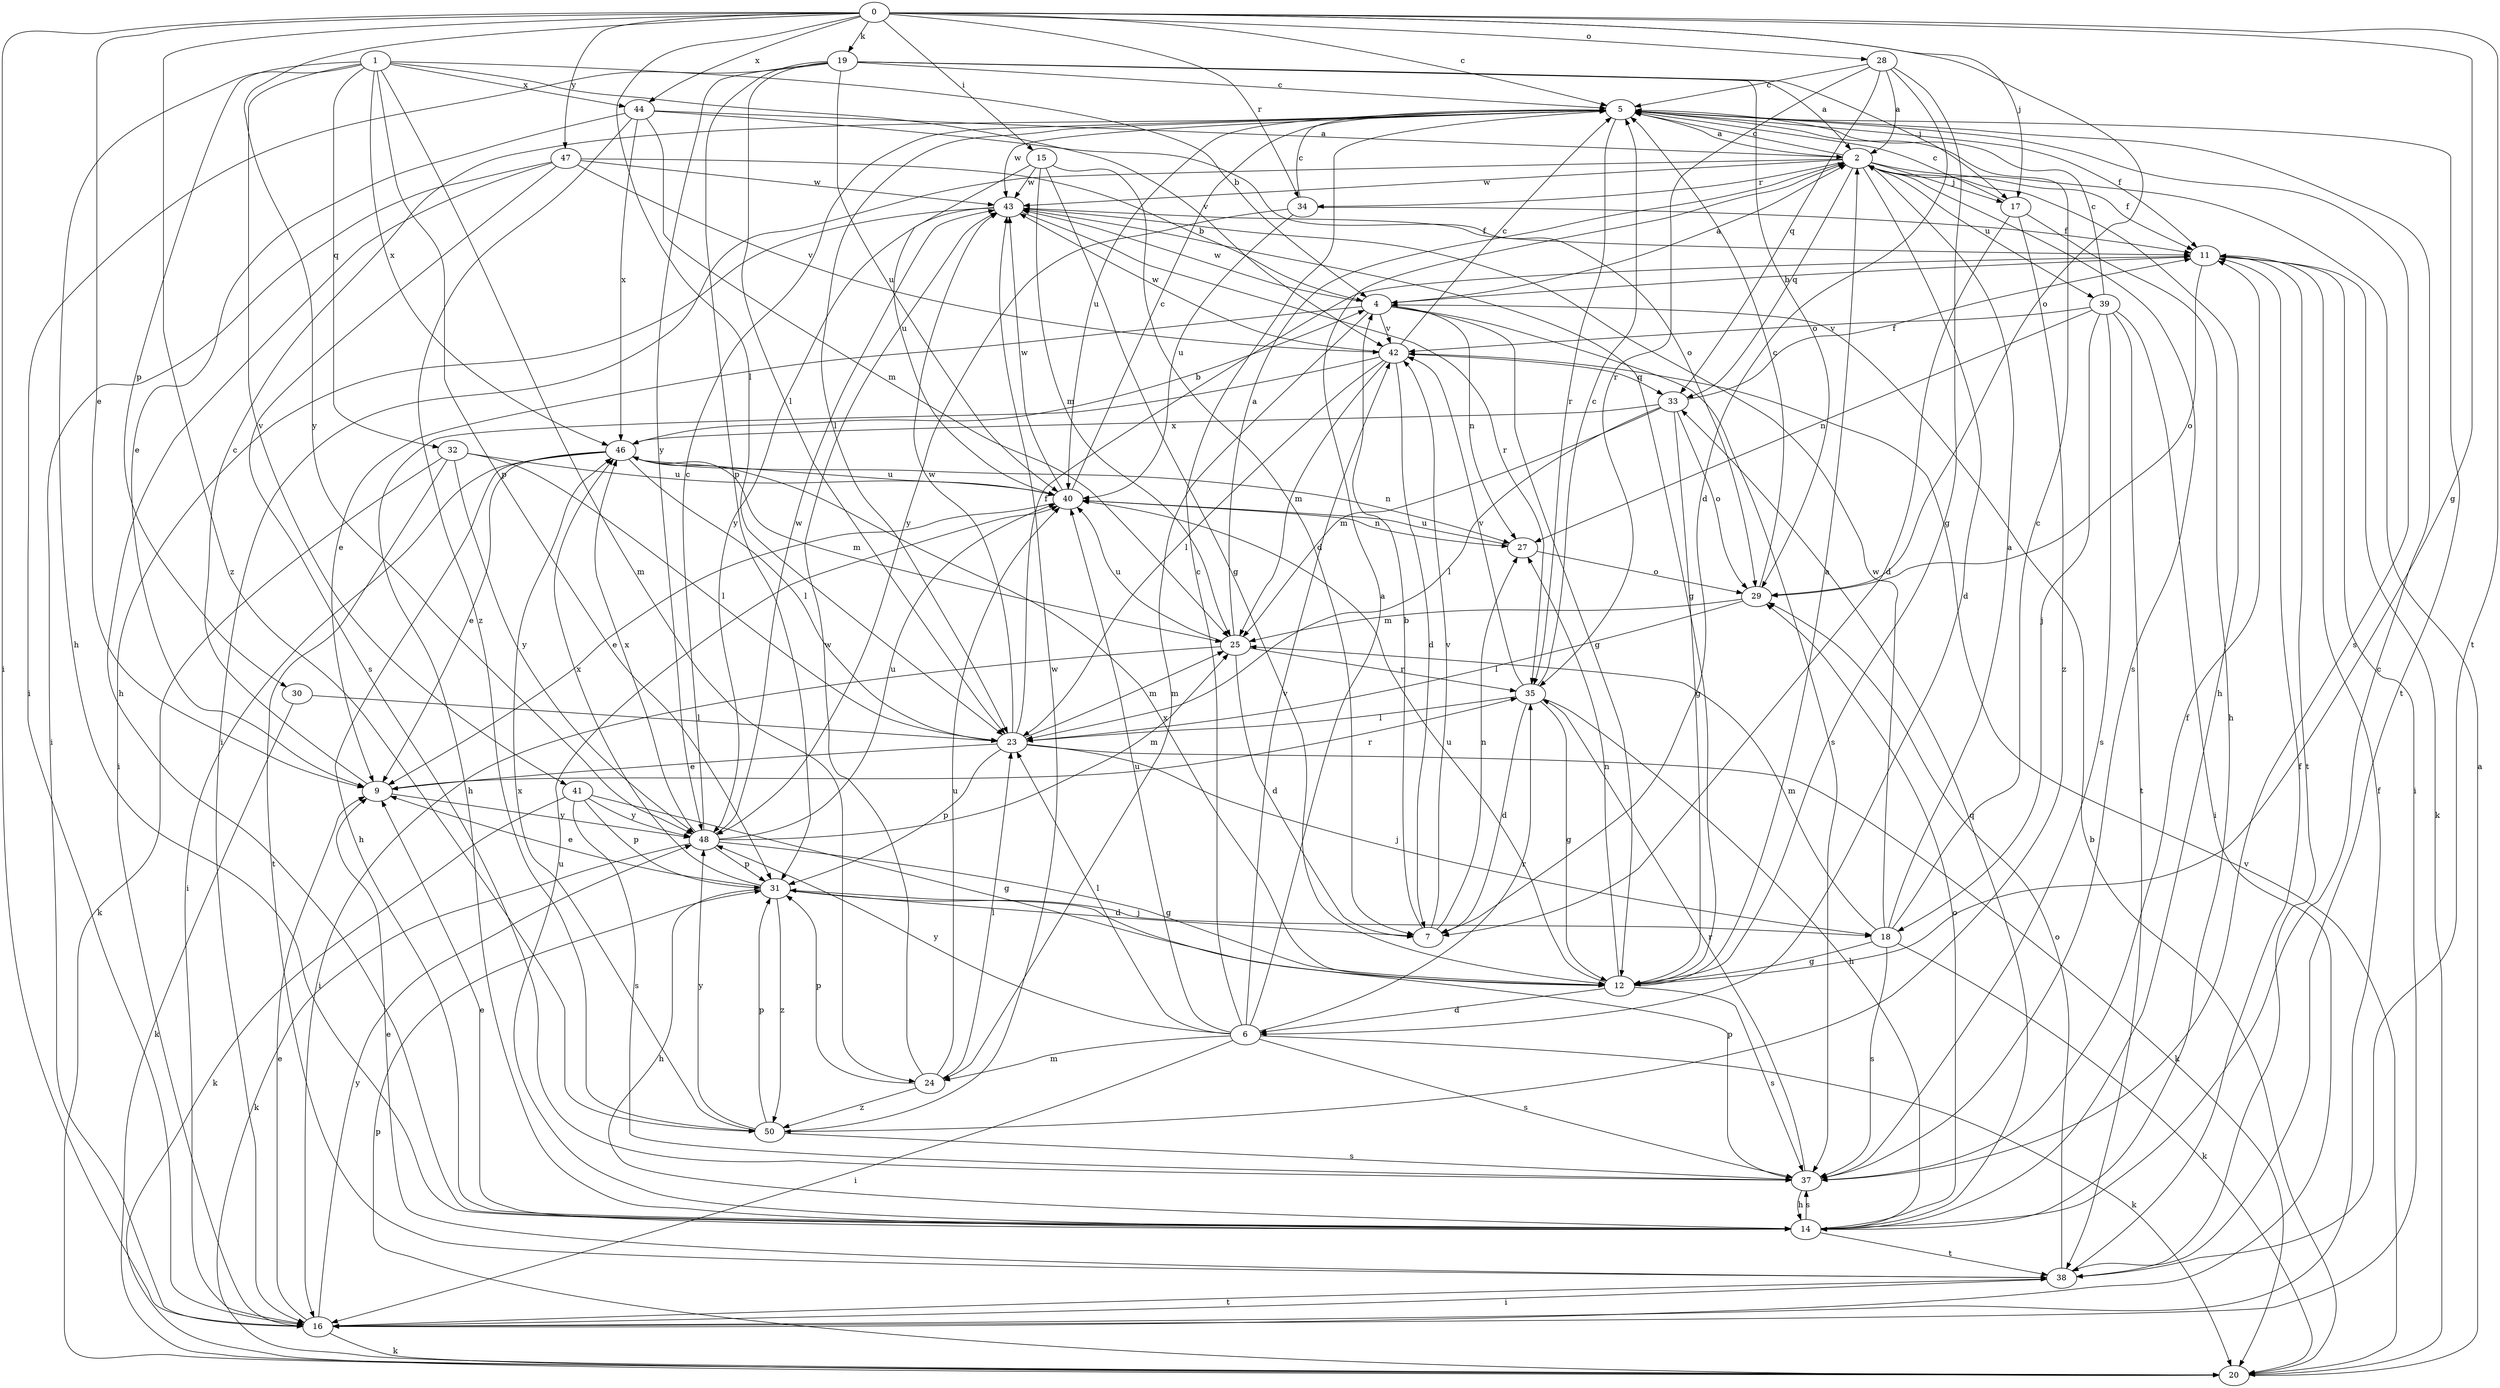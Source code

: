 strict digraph  {
0;
1;
2;
4;
5;
6;
7;
9;
11;
12;
14;
15;
16;
17;
18;
19;
20;
23;
24;
25;
27;
28;
29;
30;
31;
32;
33;
34;
35;
37;
38;
39;
40;
41;
42;
43;
44;
46;
47;
48;
50;
0 -> 5  [label=c];
0 -> 9  [label=e];
0 -> 12  [label=g];
0 -> 15  [label=i];
0 -> 16  [label=i];
0 -> 17  [label=j];
0 -> 19  [label=k];
0 -> 23  [label=l];
0 -> 28  [label=o];
0 -> 29  [label=o];
0 -> 34  [label=r];
0 -> 38  [label=t];
0 -> 44  [label=x];
0 -> 47  [label=y];
0 -> 48  [label=y];
0 -> 50  [label=z];
1 -> 4  [label=b];
1 -> 14  [label=h];
1 -> 24  [label=m];
1 -> 30  [label=p];
1 -> 31  [label=p];
1 -> 32  [label=q];
1 -> 41  [label=v];
1 -> 42  [label=v];
1 -> 44  [label=x];
1 -> 46  [label=x];
2 -> 5  [label=c];
2 -> 6  [label=d];
2 -> 11  [label=f];
2 -> 14  [label=h];
2 -> 16  [label=i];
2 -> 17  [label=j];
2 -> 33  [label=q];
2 -> 34  [label=r];
2 -> 37  [label=s];
2 -> 39  [label=u];
2 -> 43  [label=w];
4 -> 2  [label=a];
4 -> 9  [label=e];
4 -> 12  [label=g];
4 -> 24  [label=m];
4 -> 27  [label=n];
4 -> 37  [label=s];
4 -> 42  [label=v];
4 -> 43  [label=w];
5 -> 2  [label=a];
5 -> 11  [label=f];
5 -> 23  [label=l];
5 -> 35  [label=r];
5 -> 37  [label=s];
5 -> 38  [label=t];
5 -> 40  [label=u];
5 -> 43  [label=w];
6 -> 2  [label=a];
6 -> 5  [label=c];
6 -> 16  [label=i];
6 -> 20  [label=k];
6 -> 23  [label=l];
6 -> 24  [label=m];
6 -> 35  [label=r];
6 -> 37  [label=s];
6 -> 40  [label=u];
6 -> 42  [label=v];
6 -> 48  [label=y];
7 -> 4  [label=b];
7 -> 27  [label=n];
7 -> 42  [label=v];
9 -> 5  [label=c];
9 -> 35  [label=r];
9 -> 48  [label=y];
11 -> 4  [label=b];
11 -> 16  [label=i];
11 -> 20  [label=k];
11 -> 29  [label=o];
11 -> 38  [label=t];
12 -> 2  [label=a];
12 -> 6  [label=d];
12 -> 27  [label=n];
12 -> 37  [label=s];
12 -> 40  [label=u];
12 -> 46  [label=x];
14 -> 5  [label=c];
14 -> 9  [label=e];
14 -> 29  [label=o];
14 -> 33  [label=q];
14 -> 37  [label=s];
14 -> 38  [label=t];
14 -> 40  [label=u];
15 -> 7  [label=d];
15 -> 12  [label=g];
15 -> 25  [label=m];
15 -> 40  [label=u];
15 -> 43  [label=w];
16 -> 9  [label=e];
16 -> 11  [label=f];
16 -> 20  [label=k];
16 -> 38  [label=t];
16 -> 48  [label=y];
17 -> 5  [label=c];
17 -> 7  [label=d];
17 -> 14  [label=h];
17 -> 50  [label=z];
18 -> 2  [label=a];
18 -> 5  [label=c];
18 -> 12  [label=g];
18 -> 20  [label=k];
18 -> 25  [label=m];
18 -> 37  [label=s];
18 -> 43  [label=w];
19 -> 2  [label=a];
19 -> 5  [label=c];
19 -> 16  [label=i];
19 -> 17  [label=j];
19 -> 23  [label=l];
19 -> 29  [label=o];
19 -> 31  [label=p];
19 -> 40  [label=u];
19 -> 48  [label=y];
20 -> 2  [label=a];
20 -> 4  [label=b];
20 -> 31  [label=p];
20 -> 42  [label=v];
23 -> 9  [label=e];
23 -> 11  [label=f];
23 -> 18  [label=j];
23 -> 20  [label=k];
23 -> 25  [label=m];
23 -> 31  [label=p];
23 -> 43  [label=w];
24 -> 23  [label=l];
24 -> 31  [label=p];
24 -> 40  [label=u];
24 -> 43  [label=w];
24 -> 50  [label=z];
25 -> 2  [label=a];
25 -> 7  [label=d];
25 -> 16  [label=i];
25 -> 35  [label=r];
25 -> 40  [label=u];
27 -> 29  [label=o];
27 -> 40  [label=u];
28 -> 2  [label=a];
28 -> 5  [label=c];
28 -> 7  [label=d];
28 -> 12  [label=g];
28 -> 33  [label=q];
28 -> 35  [label=r];
29 -> 5  [label=c];
29 -> 23  [label=l];
29 -> 25  [label=m];
30 -> 20  [label=k];
30 -> 23  [label=l];
31 -> 7  [label=d];
31 -> 9  [label=e];
31 -> 14  [label=h];
31 -> 18  [label=j];
31 -> 46  [label=x];
31 -> 50  [label=z];
32 -> 20  [label=k];
32 -> 23  [label=l];
32 -> 38  [label=t];
32 -> 40  [label=u];
32 -> 48  [label=y];
33 -> 11  [label=f];
33 -> 12  [label=g];
33 -> 23  [label=l];
33 -> 25  [label=m];
33 -> 29  [label=o];
33 -> 46  [label=x];
34 -> 5  [label=c];
34 -> 11  [label=f];
34 -> 40  [label=u];
34 -> 48  [label=y];
35 -> 5  [label=c];
35 -> 7  [label=d];
35 -> 12  [label=g];
35 -> 14  [label=h];
35 -> 23  [label=l];
35 -> 42  [label=v];
37 -> 11  [label=f];
37 -> 14  [label=h];
37 -> 31  [label=p];
37 -> 35  [label=r];
38 -> 9  [label=e];
38 -> 11  [label=f];
38 -> 16  [label=i];
38 -> 29  [label=o];
39 -> 5  [label=c];
39 -> 16  [label=i];
39 -> 18  [label=j];
39 -> 27  [label=n];
39 -> 37  [label=s];
39 -> 38  [label=t];
39 -> 42  [label=v];
40 -> 5  [label=c];
40 -> 9  [label=e];
40 -> 27  [label=n];
40 -> 43  [label=w];
41 -> 12  [label=g];
41 -> 20  [label=k];
41 -> 31  [label=p];
41 -> 37  [label=s];
41 -> 48  [label=y];
42 -> 5  [label=c];
42 -> 7  [label=d];
42 -> 14  [label=h];
42 -> 23  [label=l];
42 -> 25  [label=m];
42 -> 33  [label=q];
42 -> 43  [label=w];
43 -> 11  [label=f];
43 -> 12  [label=g];
43 -> 16  [label=i];
43 -> 35  [label=r];
43 -> 48  [label=y];
44 -> 2  [label=a];
44 -> 9  [label=e];
44 -> 25  [label=m];
44 -> 29  [label=o];
44 -> 46  [label=x];
44 -> 50  [label=z];
46 -> 4  [label=b];
46 -> 9  [label=e];
46 -> 14  [label=h];
46 -> 16  [label=i];
46 -> 23  [label=l];
46 -> 25  [label=m];
46 -> 27  [label=n];
46 -> 40  [label=u];
47 -> 4  [label=b];
47 -> 14  [label=h];
47 -> 16  [label=i];
47 -> 37  [label=s];
47 -> 42  [label=v];
47 -> 43  [label=w];
48 -> 5  [label=c];
48 -> 12  [label=g];
48 -> 20  [label=k];
48 -> 25  [label=m];
48 -> 31  [label=p];
48 -> 40  [label=u];
48 -> 43  [label=w];
48 -> 46  [label=x];
50 -> 31  [label=p];
50 -> 37  [label=s];
50 -> 43  [label=w];
50 -> 46  [label=x];
50 -> 48  [label=y];
}
